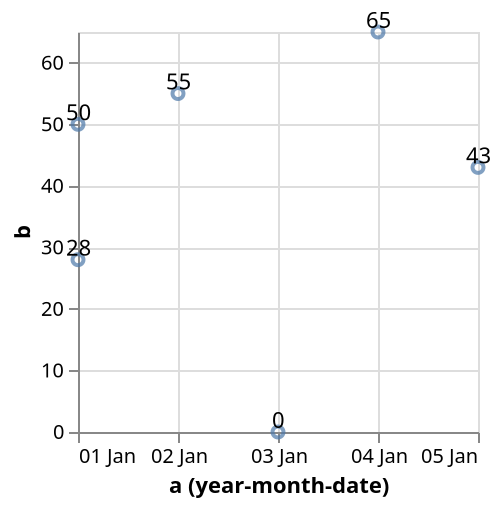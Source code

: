 {
  "$schema": "https://vega.github.io/schema/vega/v5.json",
  "background": "white",
  "padding": 5,
  "width": 200,
  "height": 200,
  "style": "cell",
  "data": [
    {
      "name": "source_0",
      "values": [
        {"a": "Jan 1, 2000", "b": 28},
        {"a": "Jan 2, 2000", "b": 55},
        {"a": "Jan 3, 2000", "b": null},
        {"a": "Jan 4, 2000", "b": 65},
        {"a": "Jan 5, 2000", "b": 43},
        {"a": null, "b": 50}
      ]
    },
    {
      "name": "data_0",
      "source": "source_0",
      "transform": [
        {"type": "formula", "expr": "toDate(datum[\"a\"])", "as": "a"},
        {
          "field": "a",
          "type": "timeunit",
          "units": ["year", "month", "date"],
          "as": ["yearmonthdate_a", "yearmonthdate_a_end"]
        }
      ]
    }
  ],
  "marks": [
    {
      "name": "layer_0_marks",
      "type": "symbol",
      "style": ["point"],
      "from": {"data": "data_0"},
      "encode": {
        "update": {
          "opacity": {"value": 0.7},
          "fill": {"value": "transparent"},
          "stroke": {"value": "#4c78a8"},
          "ariaRoleDescription": {"value": "point"},
          "description": {
            "signal": "\"a (year-month-date): \" + (timeFormat(datum[\"yearmonthdate_a\"], '%d %b')) + \"; b: \" + (format(datum[\"b\"], \"\"))"
          },
          "x": [
            {
              "test": "!isValid(datum[\"yearmonthdate_a\"]) || !isFinite(+datum[\"yearmonthdate_a\"])",
              "signal": "scale('x', domain('x')[0])"
            },
            {"scale": "x", "field": "yearmonthdate_a"}
          ],
          "y": [
            {
              "test": "!isValid(datum[\"b\"]) || !isFinite(+datum[\"b\"])",
              "scale": "y",
              "value": 0
            },
            {"scale": "y", "field": "b"}
          ]
        }
      }
    },
    {
      "name": "layer_1_marks",
      "type": "text",
      "style": ["text"],
      "from": {"data": "data_0"},
      "encode": {
        "update": {
          "baseline": {"value": "bottom"},
          "fill": {"value": "black"},
          "description": {
            "signal": "\"a (year-month-date): \" + (timeFormat(datum[\"yearmonthdate_a\"], '%d %b')) + \"; b: \" + (format(datum[\"b\"], \"\"))"
          },
          "x": [
            {
              "test": "!isValid(datum[\"yearmonthdate_a\"]) || !isFinite(+datum[\"yearmonthdate_a\"])",
              "signal": "scale('x', domain('x')[0])"
            },
            {"scale": "x", "field": "yearmonthdate_a"}
          ],
          "y": [
            {
              "test": "!isValid(datum[\"b\"]) || !isFinite(+datum[\"b\"])",
              "scale": "y",
              "value": 0
            },
            {"scale": "y", "field": "b"}
          ],
          "text": {"signal": "format(datum[\"b\"], \"\")"},
          "align": {"value": "center"}
        }
      }
    }
  ],
  "scales": [
    {
      "name": "x",
      "type": "time",
      "domain": {"data": "data_0", "field": "yearmonthdate_a"},
      "range": [0, {"signal": "width"}]
    },
    {
      "name": "y",
      "type": "linear",
      "domain": {"data": "data_0", "field": "b"},
      "range": [{"signal": "height"}, 0],
      "nice": true,
      "zero": true
    }
  ],
  "axes": [
    {
      "scale": "x",
      "orient": "bottom",
      "gridScale": "y",
      "grid": true,
      "tickCount": {"signal": "ceil(width/40)"},
      "tickMinStep": {
        "signal": "datetime(2001, 0, 2, 0, 0, 0, 0) - datetime(2001, 0, 1, 0, 0, 0, 0)"
      },
      "domain": false,
      "labels": false,
      "aria": false,
      "maxExtent": 0,
      "minExtent": 0,
      "ticks": false,
      "zindex": 0
    },
    {
      "scale": "y",
      "orient": "left",
      "gridScale": "x",
      "grid": true,
      "tickCount": {"signal": "ceil(height/40)"},
      "domain": false,
      "labels": false,
      "aria": false,
      "maxExtent": 0,
      "minExtent": 0,
      "ticks": false,
      "zindex": 0
    },
    {
      "scale": "x",
      "orient": "bottom",
      "grid": false,
      "title": "a (year-month-date)",
      "format": "%d %b",
      "labelFlush": true,
      "labelOverlap": true,
      "tickCount": {"signal": "ceil(width/40)"},
      "tickMinStep": {
        "signal": "datetime(2001, 0, 2, 0, 0, 0, 0) - datetime(2001, 0, 1, 0, 0, 0, 0)"
      },
      "zindex": 0
    },
    {
      "scale": "y",
      "orient": "left",
      "grid": false,
      "title": "b",
      "labelOverlap": true,
      "tickCount": {"signal": "ceil(height/40)"},
      "zindex": 0
    }
  ]
}
